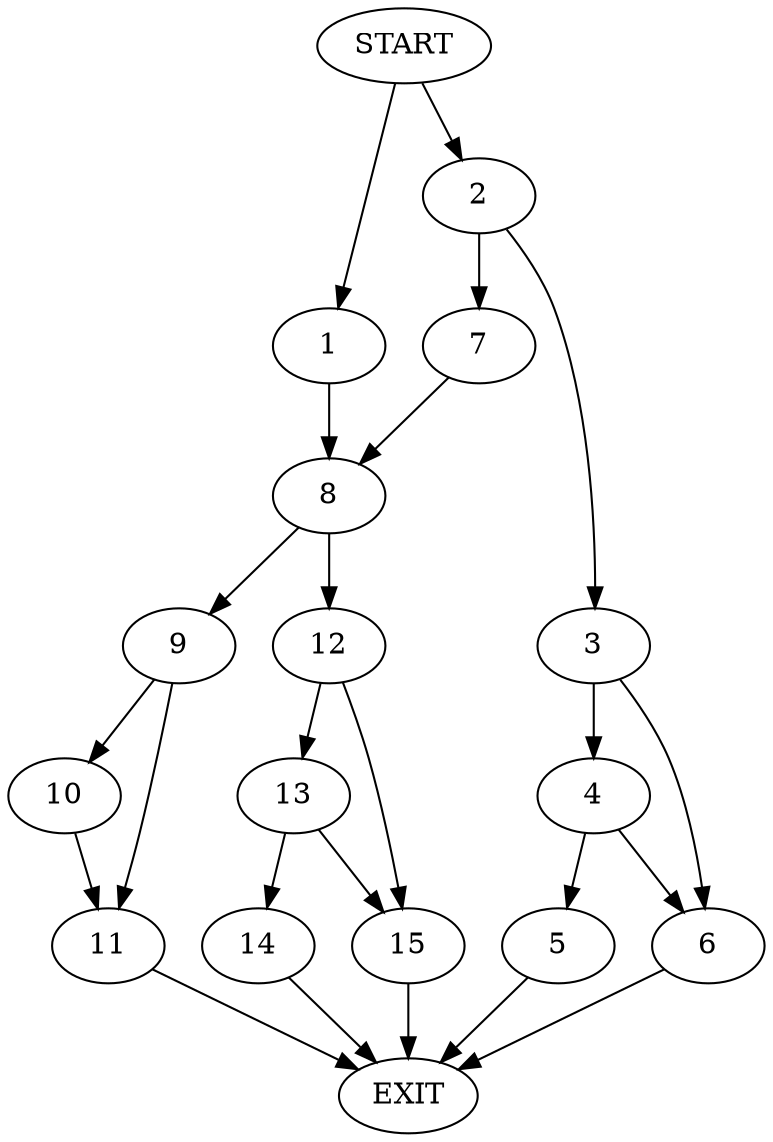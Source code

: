 digraph { 
0 [label="START"];
1;
2;
3;
4;
5;
6;
7;
8;
9;
10;
11;
12;
13;
14;
15;
16[label="EXIT"];
0 -> 1;
0 -> 2;
1 -> 8;
2 -> 3;
2 -> 7;
3 -> 4;
3 -> 6;
4 -> 5;
4 -> 6;
5 -> 16;
6 -> 16;
7 -> 8;
8 -> 9;
8 -> 12;
9 -> 10;
9 -> 11;
10 -> 11;
11 -> 16;
12 -> 15;
12 -> 13;
13 -> 14;
13 -> 15;
14 -> 16;
15 -> 16;
}